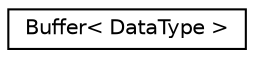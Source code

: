 digraph "Graphical Class Hierarchy"
{
 // LATEX_PDF_SIZE
  edge [fontname="Helvetica",fontsize="10",labelfontname="Helvetica",labelfontsize="10"];
  node [fontname="Helvetica",fontsize="10",shape=record];
  rankdir="LR";
  Node0 [label="Buffer\< DataType \>",height=0.2,width=0.4,color="black", fillcolor="white", style="filled",URL="$classBuffer.html",tooltip="Class represents a buffer."];
}
